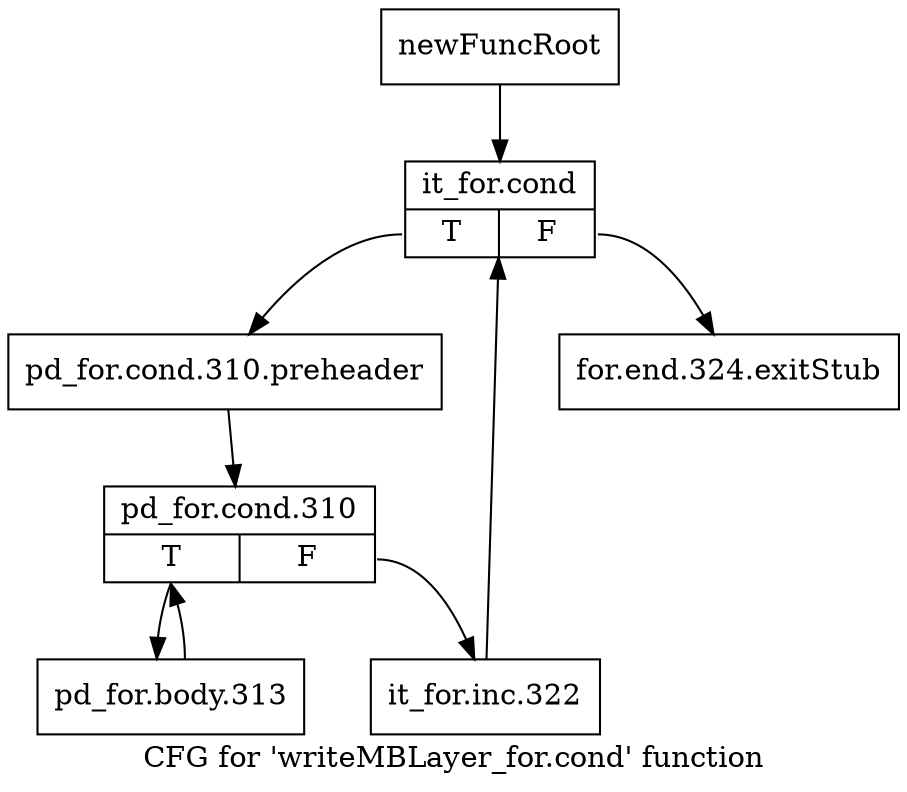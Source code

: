 digraph "CFG for 'writeMBLayer_for.cond' function" {
	label="CFG for 'writeMBLayer_for.cond' function";

	Node0x264b4d0 [shape=record,label="{newFuncRoot}"];
	Node0x264b4d0 -> Node0x264be10;
	Node0x264b520 [shape=record,label="{for.end.324.exitStub}"];
	Node0x264be10 [shape=record,label="{it_for.cond|{<s0>T|<s1>F}}"];
	Node0x264be10:s0 -> Node0x264be60;
	Node0x264be10:s1 -> Node0x264b520;
	Node0x264be60 [shape=record,label="{pd_for.cond.310.preheader}"];
	Node0x264be60 -> Node0x264beb0;
	Node0x264beb0 [shape=record,label="{pd_for.cond.310|{<s0>T|<s1>F}}"];
	Node0x264beb0:s0 -> Node0x264bf50;
	Node0x264beb0:s1 -> Node0x264bf00;
	Node0x264bf00 [shape=record,label="{it_for.inc.322}"];
	Node0x264bf00 -> Node0x264be10;
	Node0x264bf50 [shape=record,label="{pd_for.body.313}"];
	Node0x264bf50 -> Node0x264beb0;
}

